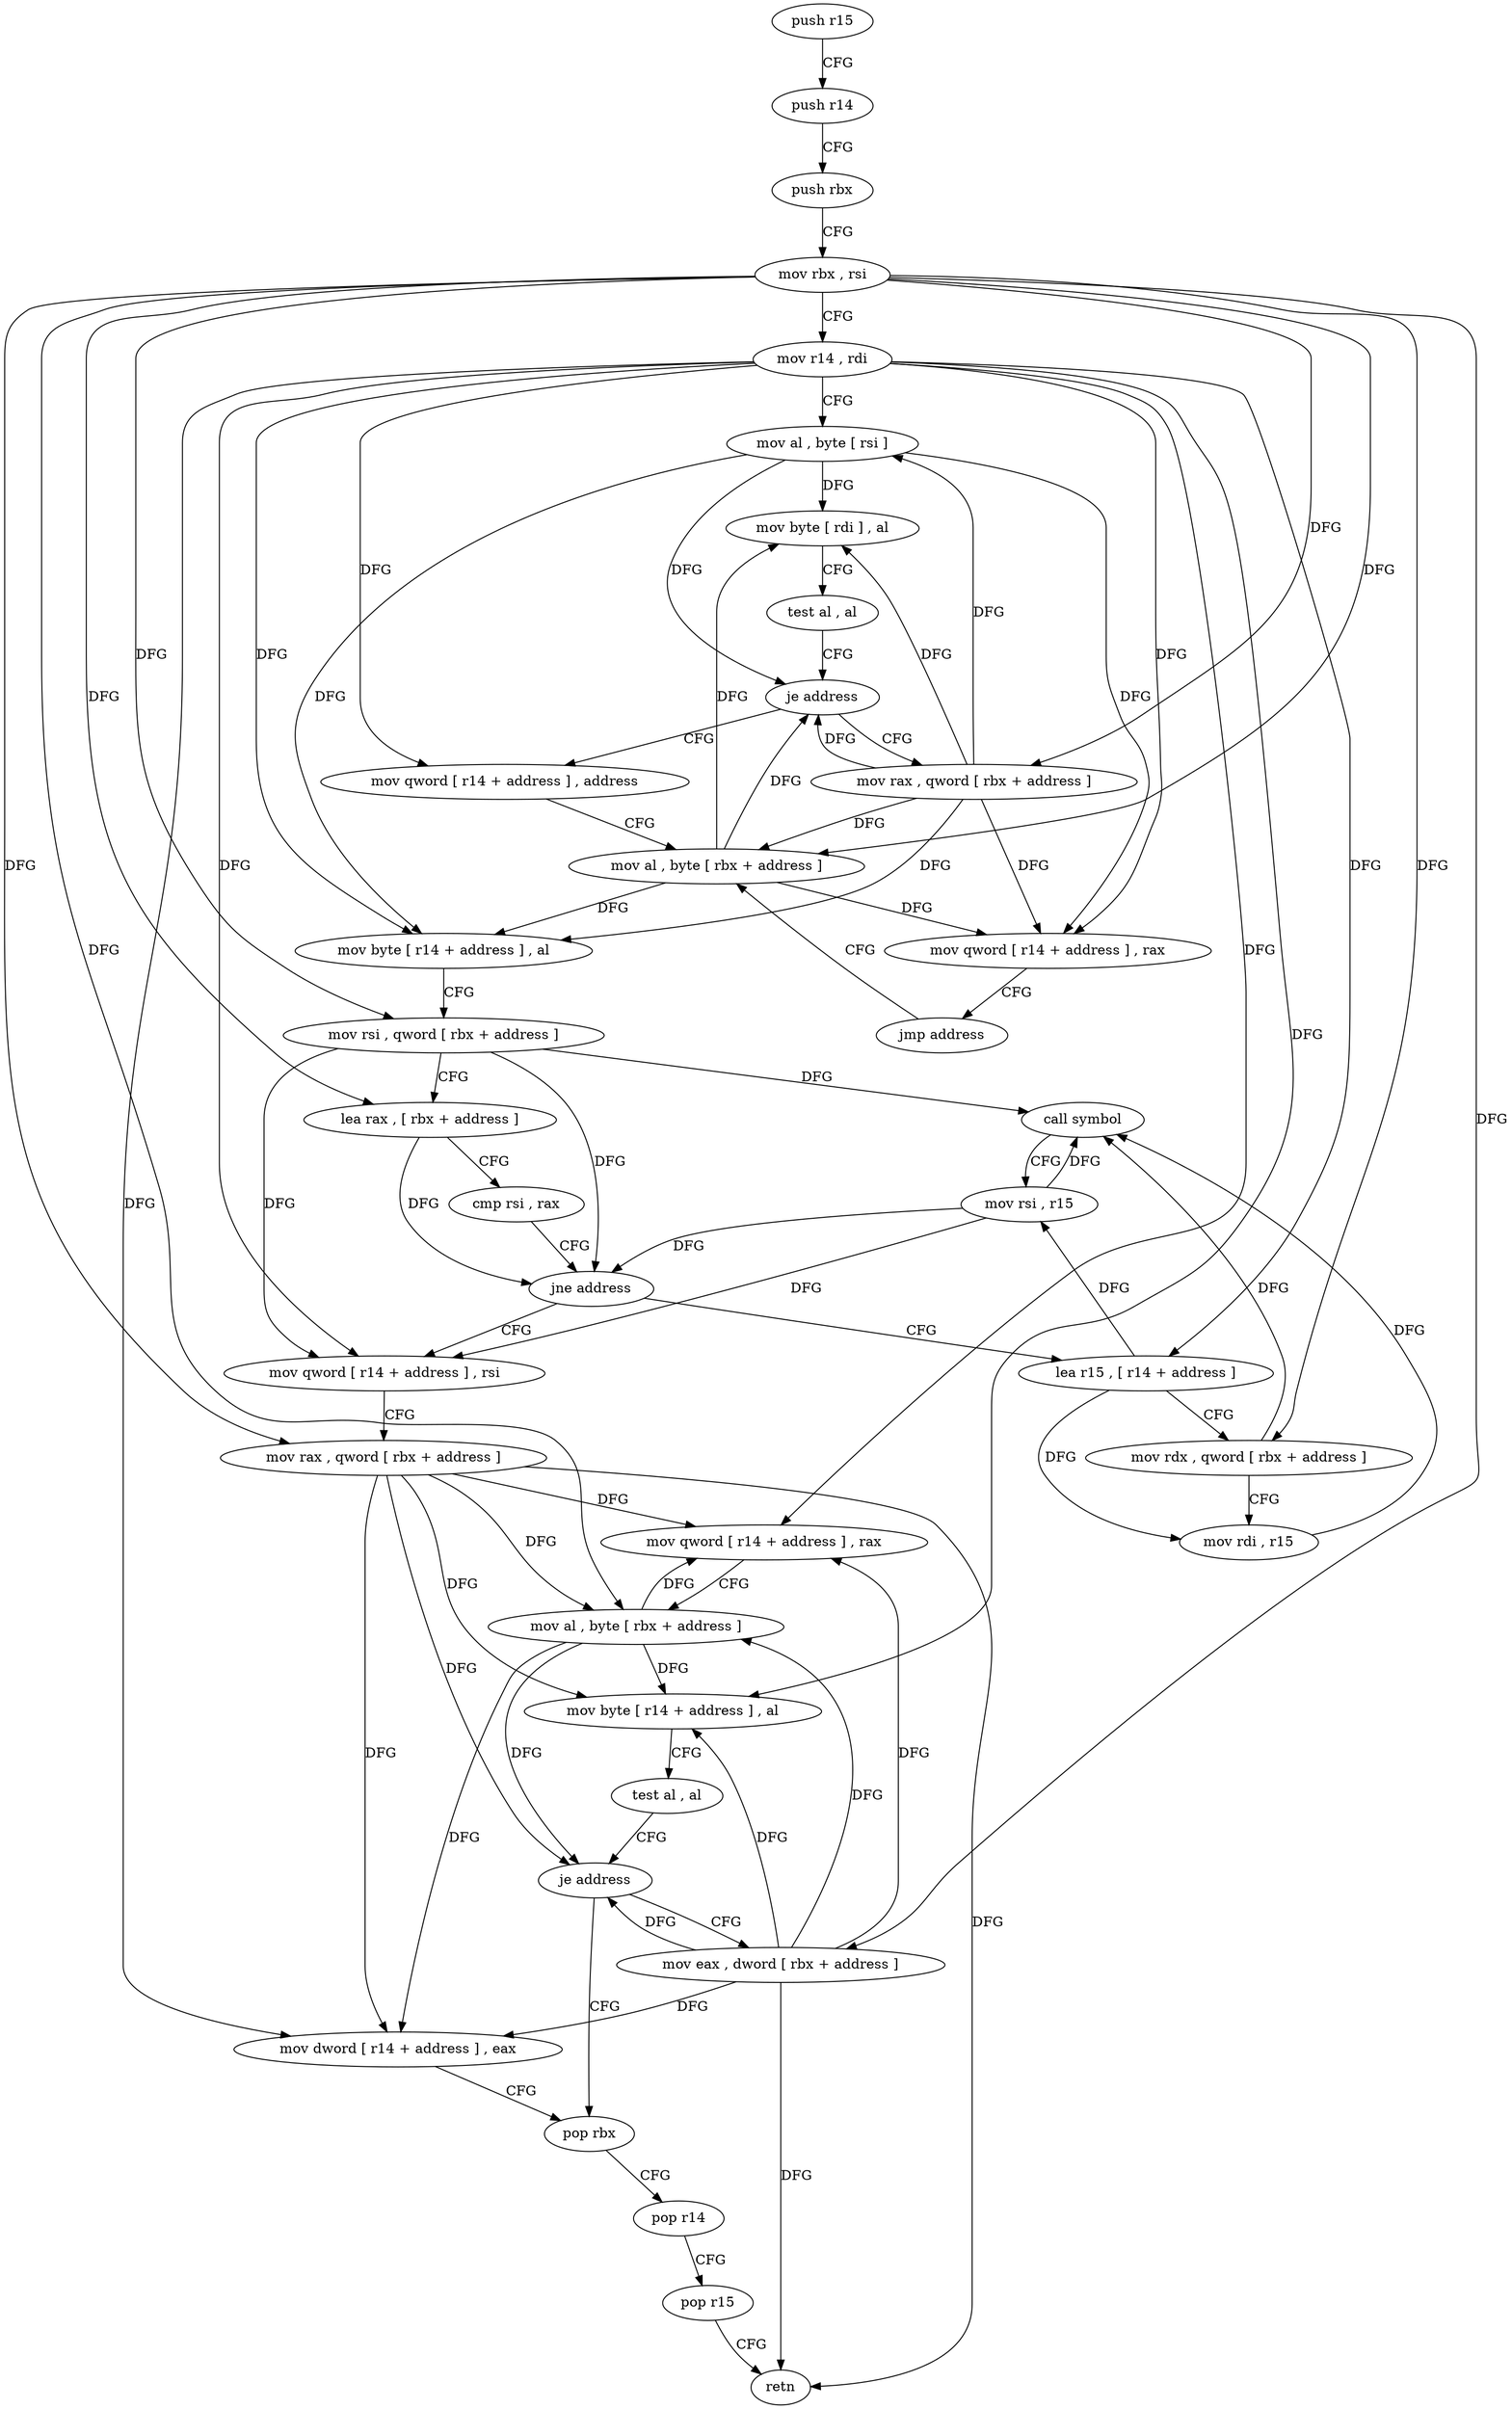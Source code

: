 digraph "func" {
"4288016" [label = "push r15" ]
"4288018" [label = "push r14" ]
"4288020" [label = "push rbx" ]
"4288021" [label = "mov rbx , rsi" ]
"4288024" [label = "mov r14 , rdi" ]
"4288027" [label = "mov al , byte [ rsi ]" ]
"4288029" [label = "mov byte [ rdi ] , al" ]
"4288031" [label = "test al , al" ]
"4288033" [label = "je address" ]
"4288045" [label = "mov qword [ r14 + address ] , address" ]
"4288035" [label = "mov rax , qword [ rbx + address ]" ]
"4288053" [label = "mov al , byte [ rbx + address ]" ]
"4288039" [label = "mov qword [ r14 + address ] , rax" ]
"4288043" [label = "jmp address" ]
"4288092" [label = "mov qword [ r14 + address ] , rsi" ]
"4288096" [label = "mov rax , qword [ rbx + address ]" ]
"4288100" [label = "mov qword [ r14 + address ] , rax" ]
"4288104" [label = "mov al , byte [ rbx + address ]" ]
"4288107" [label = "mov byte [ r14 + address ] , al" ]
"4288111" [label = "test al , al" ]
"4288113" [label = "je address" ]
"4288122" [label = "pop rbx" ]
"4288115" [label = "mov eax , dword [ rbx + address ]" ]
"4288073" [label = "lea r15 , [ r14 + address ]" ]
"4288077" [label = "mov rdx , qword [ rbx + address ]" ]
"4288081" [label = "mov rdi , r15" ]
"4288084" [label = "call symbol" ]
"4288089" [label = "mov rsi , r15" ]
"4288056" [label = "mov byte [ r14 + address ] , al" ]
"4288060" [label = "mov rsi , qword [ rbx + address ]" ]
"4288064" [label = "lea rax , [ rbx + address ]" ]
"4288068" [label = "cmp rsi , rax" ]
"4288071" [label = "jne address" ]
"4288123" [label = "pop r14" ]
"4288125" [label = "pop r15" ]
"4288127" [label = "retn" ]
"4288118" [label = "mov dword [ r14 + address ] , eax" ]
"4288016" -> "4288018" [ label = "CFG" ]
"4288018" -> "4288020" [ label = "CFG" ]
"4288020" -> "4288021" [ label = "CFG" ]
"4288021" -> "4288024" [ label = "CFG" ]
"4288021" -> "4288035" [ label = "DFG" ]
"4288021" -> "4288053" [ label = "DFG" ]
"4288021" -> "4288060" [ label = "DFG" ]
"4288021" -> "4288064" [ label = "DFG" ]
"4288021" -> "4288096" [ label = "DFG" ]
"4288021" -> "4288104" [ label = "DFG" ]
"4288021" -> "4288077" [ label = "DFG" ]
"4288021" -> "4288115" [ label = "DFG" ]
"4288024" -> "4288027" [ label = "CFG" ]
"4288024" -> "4288045" [ label = "DFG" ]
"4288024" -> "4288039" [ label = "DFG" ]
"4288024" -> "4288056" [ label = "DFG" ]
"4288024" -> "4288092" [ label = "DFG" ]
"4288024" -> "4288100" [ label = "DFG" ]
"4288024" -> "4288107" [ label = "DFG" ]
"4288024" -> "4288073" [ label = "DFG" ]
"4288024" -> "4288118" [ label = "DFG" ]
"4288027" -> "4288029" [ label = "DFG" ]
"4288027" -> "4288033" [ label = "DFG" ]
"4288027" -> "4288039" [ label = "DFG" ]
"4288027" -> "4288056" [ label = "DFG" ]
"4288029" -> "4288031" [ label = "CFG" ]
"4288031" -> "4288033" [ label = "CFG" ]
"4288033" -> "4288045" [ label = "CFG" ]
"4288033" -> "4288035" [ label = "CFG" ]
"4288045" -> "4288053" [ label = "CFG" ]
"4288035" -> "4288039" [ label = "DFG" ]
"4288035" -> "4288029" [ label = "DFG" ]
"4288035" -> "4288033" [ label = "DFG" ]
"4288035" -> "4288027" [ label = "DFG" ]
"4288035" -> "4288053" [ label = "DFG" ]
"4288035" -> "4288056" [ label = "DFG" ]
"4288053" -> "4288056" [ label = "DFG" ]
"4288053" -> "4288029" [ label = "DFG" ]
"4288053" -> "4288033" [ label = "DFG" ]
"4288053" -> "4288039" [ label = "DFG" ]
"4288039" -> "4288043" [ label = "CFG" ]
"4288043" -> "4288053" [ label = "CFG" ]
"4288092" -> "4288096" [ label = "CFG" ]
"4288096" -> "4288100" [ label = "DFG" ]
"4288096" -> "4288104" [ label = "DFG" ]
"4288096" -> "4288107" [ label = "DFG" ]
"4288096" -> "4288113" [ label = "DFG" ]
"4288096" -> "4288127" [ label = "DFG" ]
"4288096" -> "4288118" [ label = "DFG" ]
"4288100" -> "4288104" [ label = "CFG" ]
"4288104" -> "4288107" [ label = "DFG" ]
"4288104" -> "4288100" [ label = "DFG" ]
"4288104" -> "4288113" [ label = "DFG" ]
"4288104" -> "4288118" [ label = "DFG" ]
"4288107" -> "4288111" [ label = "CFG" ]
"4288111" -> "4288113" [ label = "CFG" ]
"4288113" -> "4288122" [ label = "CFG" ]
"4288113" -> "4288115" [ label = "CFG" ]
"4288122" -> "4288123" [ label = "CFG" ]
"4288115" -> "4288118" [ label = "DFG" ]
"4288115" -> "4288100" [ label = "DFG" ]
"4288115" -> "4288107" [ label = "DFG" ]
"4288115" -> "4288113" [ label = "DFG" ]
"4288115" -> "4288104" [ label = "DFG" ]
"4288115" -> "4288127" [ label = "DFG" ]
"4288073" -> "4288077" [ label = "CFG" ]
"4288073" -> "4288081" [ label = "DFG" ]
"4288073" -> "4288089" [ label = "DFG" ]
"4288077" -> "4288081" [ label = "CFG" ]
"4288077" -> "4288084" [ label = "DFG" ]
"4288081" -> "4288084" [ label = "DFG" ]
"4288084" -> "4288089" [ label = "CFG" ]
"4288089" -> "4288092" [ label = "DFG" ]
"4288089" -> "4288071" [ label = "DFG" ]
"4288089" -> "4288084" [ label = "DFG" ]
"4288056" -> "4288060" [ label = "CFG" ]
"4288060" -> "4288064" [ label = "CFG" ]
"4288060" -> "4288071" [ label = "DFG" ]
"4288060" -> "4288092" [ label = "DFG" ]
"4288060" -> "4288084" [ label = "DFG" ]
"4288064" -> "4288068" [ label = "CFG" ]
"4288064" -> "4288071" [ label = "DFG" ]
"4288068" -> "4288071" [ label = "CFG" ]
"4288071" -> "4288092" [ label = "CFG" ]
"4288071" -> "4288073" [ label = "CFG" ]
"4288123" -> "4288125" [ label = "CFG" ]
"4288125" -> "4288127" [ label = "CFG" ]
"4288118" -> "4288122" [ label = "CFG" ]
}

